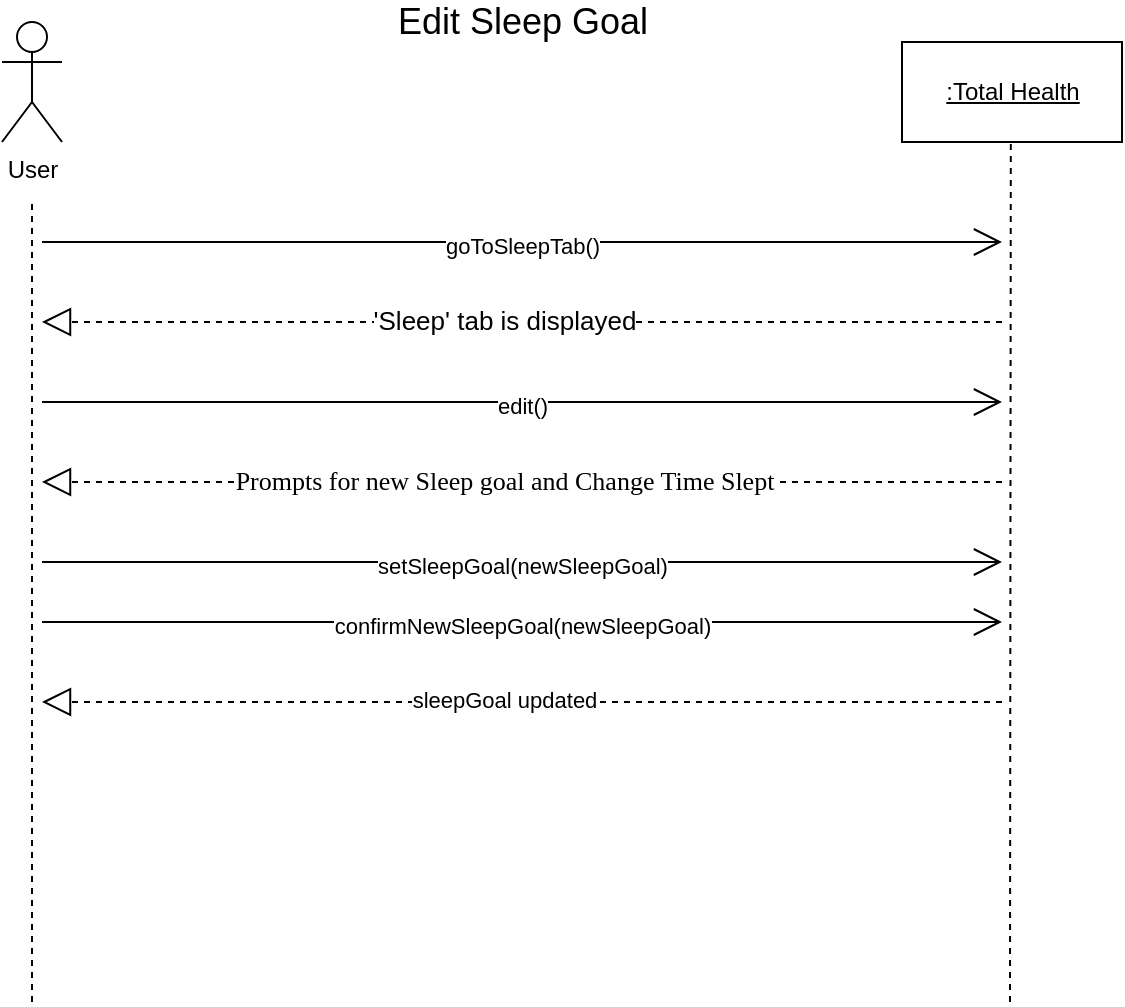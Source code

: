 <mxfile version="16.0.0" type="github">
  <diagram id="fsKUEpt00cAQXqf5Vs6Y" name="Page-1">
    <mxGraphModel dx="1038" dy="536" grid="1" gridSize="10" guides="1" tooltips="1" connect="1" arrows="1" fold="1" page="1" pageScale="1" pageWidth="850" pageHeight="1100" math="0" shadow="0">
      <root>
        <mxCell id="0" />
        <mxCell id="1" parent="0" />
        <mxCell id="f-GdbEtR7hPHFlpdBjNb-2" value="User" style="shape=umlActor;verticalLabelPosition=bottom;verticalAlign=top;html=1;" parent="1" vertex="1">
          <mxGeometry x="150" y="130" width="30" height="60" as="geometry" />
        </mxCell>
        <mxCell id="f-GdbEtR7hPHFlpdBjNb-3" value="&lt;u&gt;:Total Health&lt;/u&gt;" style="html=1;" parent="1" vertex="1">
          <mxGeometry x="600" y="140" width="110" height="50" as="geometry" />
        </mxCell>
        <mxCell id="f-GdbEtR7hPHFlpdBjNb-6" value="" style="endArrow=none;dashed=1;html=1;rounded=0;" parent="1" edge="1">
          <mxGeometry width="50" height="50" relative="1" as="geometry">
            <mxPoint x="165" y="620" as="sourcePoint" />
            <mxPoint x="165" y="220" as="targetPoint" />
          </mxGeometry>
        </mxCell>
        <mxCell id="f-GdbEtR7hPHFlpdBjNb-7" value="" style="endArrow=none;dashed=1;html=1;rounded=0;" parent="1" edge="1">
          <mxGeometry width="50" height="50" relative="1" as="geometry">
            <mxPoint x="654" y="620" as="sourcePoint" />
            <mxPoint x="654.41" y="190" as="targetPoint" />
          </mxGeometry>
        </mxCell>
        <mxCell id="frDQ_7HupMQNFZRBvEdE-1" value="" style="endArrow=open;endFill=1;endSize=12;html=1;rounded=0;" parent="1" edge="1">
          <mxGeometry width="160" relative="1" as="geometry">
            <mxPoint x="170" y="240" as="sourcePoint" />
            <mxPoint x="650" y="240" as="targetPoint" />
          </mxGeometry>
        </mxCell>
        <mxCell id="frDQ_7HupMQNFZRBvEdE-2" value="goToSleepTab()" style="edgeLabel;html=1;align=center;verticalAlign=middle;resizable=0;points=[];" parent="frDQ_7HupMQNFZRBvEdE-1" vertex="1" connectable="0">
          <mxGeometry x="-0.113" y="-2" relative="1" as="geometry">
            <mxPoint x="27" as="offset" />
          </mxGeometry>
        </mxCell>
        <mxCell id="frDQ_7HupMQNFZRBvEdE-3" value="" style="endArrow=block;dashed=1;endFill=0;endSize=12;html=1;rounded=0;" parent="1" edge="1">
          <mxGeometry width="160" relative="1" as="geometry">
            <mxPoint x="650" y="280" as="sourcePoint" />
            <mxPoint x="170" y="280" as="targetPoint" />
          </mxGeometry>
        </mxCell>
        <mxCell id="frDQ_7HupMQNFZRBvEdE-4" value="&lt;span style=&quot;font-size: 13px ; color: #000000 ; font-weight: normal ; text-decoration: none ; font-family: &amp;#34;arial&amp;#34; ; font-style: normal&quot;&gt; &#39;Sleep&#39; tab is displayed&lt;/span&gt;" style="edgeLabel;html=1;align=center;verticalAlign=middle;resizable=0;points=[];" parent="frDQ_7HupMQNFZRBvEdE-3" vertex="1" connectable="0">
          <mxGeometry x="-0.08" y="2" relative="1" as="geometry">
            <mxPoint x="-28" y="-3" as="offset" />
          </mxGeometry>
        </mxCell>
        <mxCell id="frDQ_7HupMQNFZRBvEdE-5" value="" style="endArrow=open;endFill=1;endSize=12;html=1;rounded=0;" parent="1" edge="1">
          <mxGeometry width="160" relative="1" as="geometry">
            <mxPoint x="170" y="320" as="sourcePoint" />
            <mxPoint x="650" y="320" as="targetPoint" />
          </mxGeometry>
        </mxCell>
        <mxCell id="frDQ_7HupMQNFZRBvEdE-6" value="edit()" style="edgeLabel;html=1;align=center;verticalAlign=middle;resizable=0;points=[];" parent="frDQ_7HupMQNFZRBvEdE-5" vertex="1" connectable="0">
          <mxGeometry x="-0.113" y="-2" relative="1" as="geometry">
            <mxPoint x="27" as="offset" />
          </mxGeometry>
        </mxCell>
        <mxCell id="frDQ_7HupMQNFZRBvEdE-7" value="" style="endArrow=block;dashed=1;endFill=0;endSize=12;html=1;rounded=0;" parent="1" edge="1">
          <mxGeometry width="160" relative="1" as="geometry">
            <mxPoint x="650" y="360" as="sourcePoint" />
            <mxPoint x="170" y="360" as="targetPoint" />
          </mxGeometry>
        </mxCell>
        <mxCell id="frDQ_7HupMQNFZRBvEdE-8" value="&lt;font face=&quot;Georgia&quot;&gt;&lt;span style=&quot;font-size: 13px ; color: rgb(0 , 0 , 0) ; font-weight: normal ; text-decoration: none ; font-style: normal&quot;&gt;Prompts for new Sleep goal and Change Time Slept&lt;/span&gt;&lt;/font&gt;" style="edgeLabel;html=1;align=center;verticalAlign=middle;resizable=0;points=[];" parent="frDQ_7HupMQNFZRBvEdE-7" vertex="1" connectable="0">
          <mxGeometry x="-0.08" y="2" relative="1" as="geometry">
            <mxPoint x="-28" y="-3" as="offset" />
          </mxGeometry>
        </mxCell>
        <mxCell id="frDQ_7HupMQNFZRBvEdE-9" value="" style="endArrow=open;endFill=1;endSize=12;html=1;rounded=0;" parent="1" edge="1">
          <mxGeometry width="160" relative="1" as="geometry">
            <mxPoint x="170" y="400" as="sourcePoint" />
            <mxPoint x="650" y="400" as="targetPoint" />
          </mxGeometry>
        </mxCell>
        <mxCell id="frDQ_7HupMQNFZRBvEdE-10" value="setSleepGoal(newSleepGoal)" style="edgeLabel;html=1;align=center;verticalAlign=middle;resizable=0;points=[];" parent="frDQ_7HupMQNFZRBvEdE-9" vertex="1" connectable="0">
          <mxGeometry x="-0.113" y="-2" relative="1" as="geometry">
            <mxPoint x="27" as="offset" />
          </mxGeometry>
        </mxCell>
        <mxCell id="frDQ_7HupMQNFZRBvEdE-11" value="" style="endArrow=block;dashed=1;endFill=0;endSize=12;html=1;rounded=0;" parent="1" edge="1">
          <mxGeometry width="160" relative="1" as="geometry">
            <mxPoint x="650" y="470" as="sourcePoint" />
            <mxPoint x="170" y="470" as="targetPoint" />
          </mxGeometry>
        </mxCell>
        <mxCell id="frDQ_7HupMQNFZRBvEdE-12" value="sleepGoal updated" style="edgeLabel;html=1;align=center;verticalAlign=middle;resizable=0;points=[];" parent="frDQ_7HupMQNFZRBvEdE-11" vertex="1" connectable="0">
          <mxGeometry x="-0.08" y="2" relative="1" as="geometry">
            <mxPoint x="-28" y="-3" as="offset" />
          </mxGeometry>
        </mxCell>
        <mxCell id="frDQ_7HupMQNFZRBvEdE-13" value="" style="endArrow=open;endFill=1;endSize=12;html=1;rounded=0;" parent="1" edge="1">
          <mxGeometry width="160" relative="1" as="geometry">
            <mxPoint x="170" y="430" as="sourcePoint" />
            <mxPoint x="650" y="430" as="targetPoint" />
          </mxGeometry>
        </mxCell>
        <mxCell id="frDQ_7HupMQNFZRBvEdE-14" value="confirmNewSleepGoal(newSleepGoal)" style="edgeLabel;html=1;align=center;verticalAlign=middle;resizable=0;points=[];" parent="frDQ_7HupMQNFZRBvEdE-13" vertex="1" connectable="0">
          <mxGeometry x="-0.113" y="-2" relative="1" as="geometry">
            <mxPoint x="27" as="offset" />
          </mxGeometry>
        </mxCell>
        <mxCell id="0U1GS04Joy2eR4S2l7Uf-1" value="&lt;font style=&quot;font-size: 18px&quot;&gt;Edit Sleep Goal&lt;/font&gt;" style="text;html=1;resizable=0;autosize=1;align=center;verticalAlign=middle;points=[];fillColor=none;strokeColor=none;rounded=0;" parent="1" vertex="1">
          <mxGeometry x="340" y="120" width="140" height="20" as="geometry" />
        </mxCell>
      </root>
    </mxGraphModel>
  </diagram>
</mxfile>
